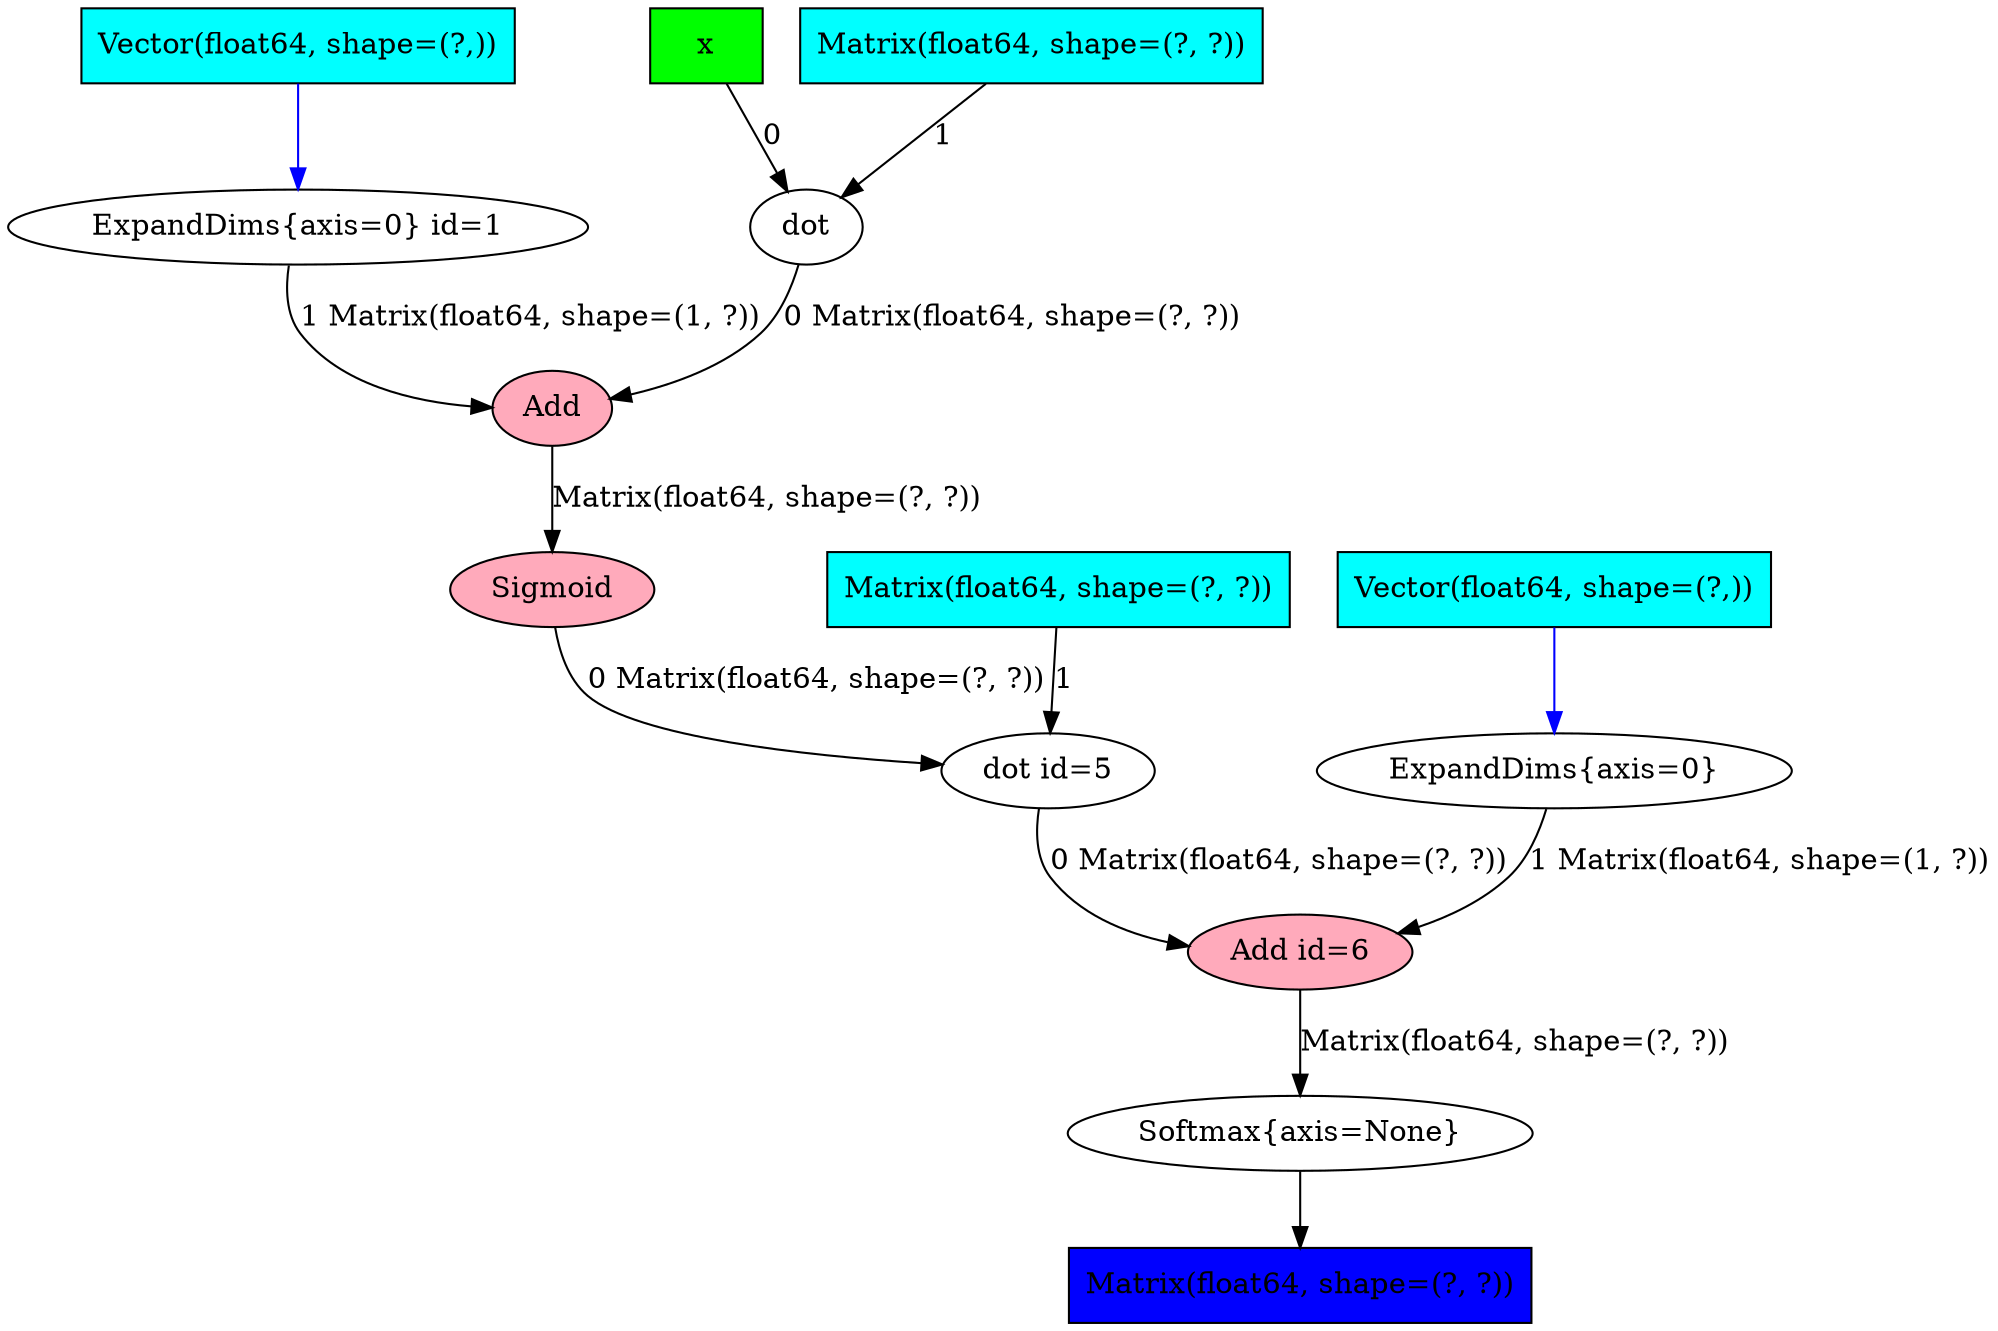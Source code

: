digraph G {
	graph [bb="0,0,753.87,640"];
	node [label="\N"];
	13798618208	[height=0.5,
		label="ExpandDims{axis=0}",
		pos="593.79,268",
		shape=ellipse,
		width=2.6064];
	14281294576	[fillcolor="#FFAABB",
		height=0.5,
		label="Add id=6",
		pos="496.79,179.5",
		shape=ellipse,
		style=filled,
		width=1.2985];
	13798618208 -> 14281294576	[label="1 Matrix(float64, shape=(1, ?))",
		lp="668.37,223.75",
		pos="e,532.96,191.19 589.88,249.92 586.62,238.94 580.99,225 571.79,215.5 563.85,207.29 553.61,200.8 543.26,195.76"];
	14280830768	[fillcolor=cyan,
		height=0.5,
		label="Vector(float64, shape=(?,))",
		pos="593.79,356.5",
		shape=box,
		style=filled,
		width=2.2743];
	14280830768 -> 13798618208	[color=blue,
		pos="e,593.79,286.35 593.79,338.41 593.79,326.76 593.79,311.05 593.79,297.52"];
	13798620448	[height=0.5,
		label="ExpandDims{axis=0} id=1",
		pos="113.79,533.5",
		shape=ellipse,
		width=3.1609];
	14281294240	[fillcolor="#FFAABB",
		height=0.5,
		label=Add,
		pos="210.79,445",
		shape=ellipse,
		style=filled,
		width=0.75];
	13798620448 -> 14281294240	[label="1 Matrix(float64, shape=(1, ?))",
		lp="196.29,489.25",
		pos="e,183.62,447.24 107.67,515.23 105,504.44 103.85,490.79 110.79,481 124.69,461.42 150.41,452.7 172.29,448.87"];
	14281120016	[fillcolor=cyan,
		height=0.5,
		label="Vector(float64, shape=(?,))",
		pos="113.79,622",
		shape=box,
		style=filled,
		width=2.2743];
	14281120016 -> 13798620448	[color=blue,
		pos="e,113.79,551.85 113.79,603.91 113.79,592.26 113.79,576.55 113.79,563.02"];
	13798617312	[height=0.5,
		label=dot,
		pos="307.79,533.5",
		shape=ellipse,
		width=0.75];
	13798617312 -> 14281294240	[label="0 Matrix(float64, shape=(?, ?))",
		lp="382,489.25",
		pos="e,235.82,452.6 303.88,515.42 300.62,504.44 294.99,490.5 285.79,481 275.07,469.92 260.16,461.98 246.45,456.49"];
	14281233232	[fillcolor=green,
		height=0.5,
		label=x,
		pos="273.79,622",
		shape=box,
		style=filled,
		width=0.75];
	14281233232 -> 13798617312	[label=0,
		lp="297.21,577.75",
		pos="e,301.2,551.26 280.51,603.91 285.24,591.87 291.68,575.49 297.11,561.67"];
	14281120368	[fillcolor=cyan,
		height=0.5,
		label="Matrix(float64, shape=(?, ?))",
		pos="406.79,622",
		shape=box,
		style=filled,
		width=2.441];
	14281120368 -> 13798617312	[label=1,
		lp="369.53,577.75",
		pos="e,323.72,548.42 387.23,603.91 371.4,590.07 349.01,570.52 332.04,555.69"];
	14281294352	[fillcolor="#FFAABB",
		height=0.5,
		label=Sigmoid,
		pos="210.79,356.5",
		shape=ellipse,
		style=filled,
		width=1.1847];
	14281294240 -> 14281294352	[label="Matrix(float64, shape=(?, ?))",
		lp="290.67,400.75",
		pos="e,210.79,374.85 210.79,426.91 210.79,415.26 210.79,399.55 210.79,386.02"];
	14281294464	[height=0.5,
		label="dot id=5",
		pos="400.79,268",
		shape=ellipse,
		width=1.1847];
	14281294352 -> 14281294464	[label="0 Matrix(float64, shape=(?, ?))",
		lp="312.67,312.25",
		pos="e,359.06,272.61 212.01,338.26 213.74,326.92 217.85,312.63 227.54,304 245.09,288.37 303.66,278.91 347.88,273.84"];
	14281294464 -> 14281294576	[label="0 Matrix(float64, shape=(?, ?))",
		lp="486.67,223.75",
		pos="e,452.6,185.61 396.42,249.72 394.73,238.93 394.61,225.28 401.54,215.5 411.06,202.07 426.32,193.78 441.86,188.67"];
	4424577616	[fillcolor=cyan,
		height=0.5,
		label="Matrix(float64, shape=(?, ?))",
		pos="403.79,356.5",
		shape=box,
		style=filled,
		width=2.441];
	4424577616 -> 14281294464	[label=1,
		lp="405.94,312.25",
		pos="e,401.39,286.35 403.2,338.41 402.8,326.76 402.25,311.05 401.78,297.52"];
	14281294688	[height=0.5,
		label="Softmax{axis=None}",
		pos="496.79,91",
		shape=ellipse,
		width=2.5638];
	14281294576 -> 14281294688	[label="Matrix(float64, shape=(?, ?))",
		lp="576.67,135.25",
		pos="e,496.79,109.35 496.79,161.41 496.79,149.76 496.79,134.05 496.79,120.52"];
	14281241552	[fillcolor=blue,
		height=0.5,
		label="Matrix(float64, shape=(?, ?))",
		pos="496.79,18",
		shape=box,
		style=filled,
		width=2.441];
	14281294688 -> 14281241552	[pos="e,496.79,36.029 496.79,72.813 496.79,65.226 496.79,56.101 496.79,47.539"];
}
